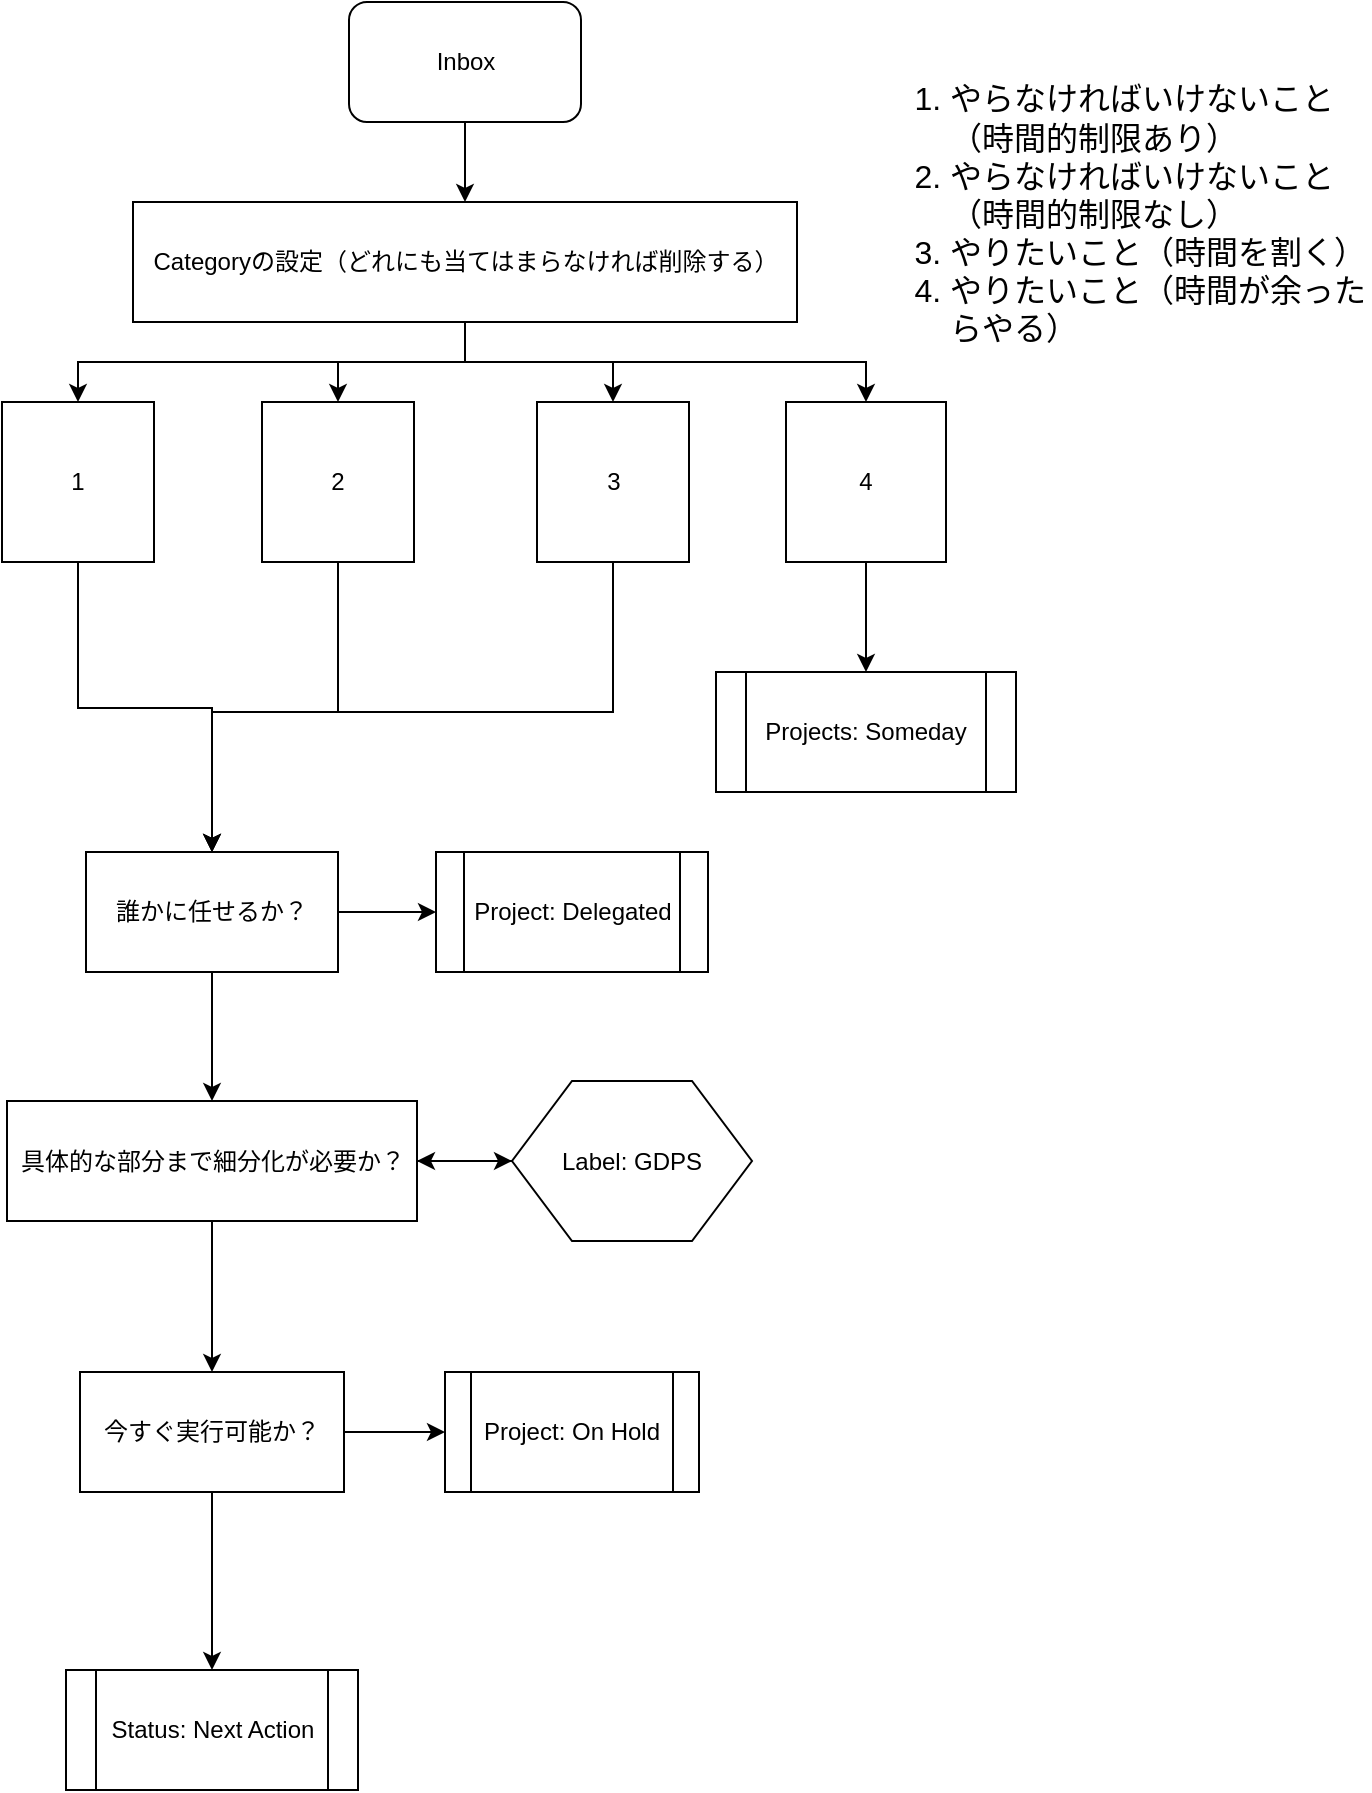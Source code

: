 <mxfile>
    <diagram id="de7e0142-ebd7-6527-81d8-eda288712875" name="ページ1">
        <mxGraphModel dx="1386" dy="779" grid="1" gridSize="10" guides="1" tooltips="1" connect="1" arrows="1" fold="1" page="1" pageScale="1" pageWidth="827" pageHeight="1169" math="0" shadow="0">
            <root>
                <mxCell id="0"/>
                <mxCell id="1" parent="0"/>
                <mxCell id="2f11c9b0a13c240d-14" style="edgeStyle=orthogonalEdgeStyle;rounded=0;html=1;jettySize=auto;orthogonalLoop=1;" parent="1" source="2f11c9b0a13c240d-3" target="2f11c9b0a13c240d-13" edge="1">
                    <mxGeometry relative="1" as="geometry"/>
                </mxCell>
                <mxCell id="2f11c9b0a13c240d-3" value="Inbox" style="rounded=1;whiteSpace=wrap;html=1;" parent="1" vertex="1">
                    <mxGeometry x="281.5" y="35" width="116" height="60" as="geometry"/>
                </mxCell>
                <mxCell id="31" style="edgeStyle=orthogonalEdgeStyle;rounded=0;html=1;jettySize=auto;orthogonalLoop=1;" parent="1" source="2f11c9b0a13c240d-4" target="10" edge="1">
                    <mxGeometry relative="1" as="geometry">
                        <Array as="points">
                            <mxPoint x="146" y="388"/>
                            <mxPoint x="213" y="388"/>
                        </Array>
                    </mxGeometry>
                </mxCell>
                <mxCell id="2f11c9b0a13c240d-4" value="1" style="whiteSpace=wrap;html=1;aspect=fixed;" parent="1" vertex="1">
                    <mxGeometry x="108" y="235" width="76" height="80" as="geometry"/>
                </mxCell>
                <mxCell id="32" style="edgeStyle=orthogonalEdgeStyle;rounded=0;html=1;jettySize=auto;orthogonalLoop=1;" parent="1" source="2f11c9b0a13c240d-5" target="10" edge="1">
                    <mxGeometry relative="1" as="geometry">
                        <Array as="points">
                            <mxPoint x="276" y="390"/>
                            <mxPoint x="213" y="390"/>
                        </Array>
                    </mxGeometry>
                </mxCell>
                <mxCell id="2f11c9b0a13c240d-5" value="2" style="whiteSpace=wrap;html=1;aspect=fixed;" parent="1" vertex="1">
                    <mxGeometry x="238" y="235" width="76" height="80" as="geometry"/>
                </mxCell>
                <mxCell id="33" style="edgeStyle=orthogonalEdgeStyle;rounded=0;html=1;entryX=0.5;entryY=0;jettySize=auto;orthogonalLoop=1;" parent="1" source="2f11c9b0a13c240d-7" target="10" edge="1">
                    <mxGeometry relative="1" as="geometry">
                        <Array as="points">
                            <mxPoint x="414" y="390"/>
                            <mxPoint x="213" y="390"/>
                        </Array>
                    </mxGeometry>
                </mxCell>
                <mxCell id="2f11c9b0a13c240d-7" value="3&lt;br&gt;" style="whiteSpace=wrap;html=1;aspect=fixed;" parent="1" vertex="1">
                    <mxGeometry x="375.5" y="235" width="76" height="80" as="geometry"/>
                </mxCell>
                <mxCell id="2f11c9b0a13c240d-16" style="edgeStyle=orthogonalEdgeStyle;rounded=0;html=1;jettySize=auto;orthogonalLoop=1;" parent="1" source="2f11c9b0a13c240d-13" target="2f11c9b0a13c240d-5" edge="1">
                    <mxGeometry relative="1" as="geometry"/>
                </mxCell>
                <mxCell id="2f11c9b0a13c240d-17" style="edgeStyle=orthogonalEdgeStyle;rounded=0;html=1;jettySize=auto;orthogonalLoop=1;" parent="1" source="2f11c9b0a13c240d-13" target="2f11c9b0a13c240d-7" edge="1">
                    <mxGeometry relative="1" as="geometry"/>
                </mxCell>
                <mxCell id="2f11c9b0a13c240d-18" style="edgeStyle=orthogonalEdgeStyle;rounded=0;html=1;entryX=0.5;entryY=0;jettySize=auto;orthogonalLoop=1;" parent="1" source="2f11c9b0a13c240d-13" target="2f11c9b0a13c240d-4" edge="1">
                    <mxGeometry relative="1" as="geometry"/>
                </mxCell>
                <mxCell id="23" style="edgeStyle=orthogonalEdgeStyle;rounded=0;html=1;entryX=0.5;entryY=0;jettySize=auto;orthogonalLoop=1;" parent="1" source="2f11c9b0a13c240d-13" target="22" edge="1">
                    <mxGeometry relative="1" as="geometry"/>
                </mxCell>
                <mxCell id="2f11c9b0a13c240d-13" value="Categoryの設定（どれにも当てはまらなければ削除する）" style="rounded=0;whiteSpace=wrap;html=1;" parent="1" vertex="1">
                    <mxGeometry x="173.5" y="135" width="332" height="60" as="geometry"/>
                </mxCell>
                <mxCell id="2f11c9b0a13c240d-20" value="Project: Delegated" style="shape=process;whiteSpace=wrap;html=1;backgroundOutline=1;" parent="1" vertex="1">
                    <mxGeometry x="325" y="460" width="136" height="60" as="geometry"/>
                </mxCell>
                <mxCell id="7e1dd77dc8d4df1c-9" style="edgeStyle=orthogonalEdgeStyle;rounded=0;html=1;jettySize=auto;orthogonalLoop=1;" parent="1" source="2f11c9b0a13c240d-33" target="2f11c9b0a13c240d-38" edge="1">
                    <mxGeometry relative="1" as="geometry"/>
                </mxCell>
                <mxCell id="42" style="edgeStyle=orthogonalEdgeStyle;rounded=0;html=1;entryX=0;entryY=0.5;jettySize=auto;orthogonalLoop=1;" parent="1" source="2f11c9b0a13c240d-33" target="40" edge="1">
                    <mxGeometry relative="1" as="geometry"/>
                </mxCell>
                <mxCell id="2f11c9b0a13c240d-33" value="今すぐ実行可能か？" style="rounded=0;whiteSpace=wrap;html=1;" parent="1" vertex="1">
                    <mxGeometry x="147" y="720" width="132" height="60" as="geometry"/>
                </mxCell>
                <mxCell id="2f11c9b0a13c240d-38" value="Status: Next Action" style="shape=process;whiteSpace=wrap;html=1;backgroundOutline=1;" parent="1" vertex="1">
                    <mxGeometry x="140" y="869" width="146" height="60" as="geometry"/>
                </mxCell>
                <mxCell id="7e1dd77dc8d4df1c-39" value="&lt;ol style=&quot;font-size: 16px&quot;&gt;&lt;li&gt;やらなければいけないこと（時間的制限あり）&lt;/li&gt;&lt;li&gt;やらなければいけないこと（時間的制限なし）&lt;/li&gt;&lt;li&gt;やりたいこと（時間を割く）&lt;/li&gt;&lt;li&gt;やりたいこと（時間が余ったらやる）&lt;/li&gt;&lt;/ol&gt;" style="text;strokeColor=none;fillColor=none;html=1;whiteSpace=wrap;verticalAlign=middle;overflow=hidden;" parent="1" vertex="1">
                    <mxGeometry x="540" y="51" width="252" height="179" as="geometry"/>
                </mxCell>
                <mxCell id="9" style="edgeStyle=orthogonalEdgeStyle;rounded=0;html=1;jettySize=auto;orthogonalLoop=1;" parent="1" edge="1">
                    <mxGeometry relative="1" as="geometry">
                        <mxPoint x="620" y="448" as="targetPoint"/>
                        <mxPoint x="620" y="448" as="sourcePoint"/>
                    </mxGeometry>
                </mxCell>
                <mxCell id="34" style="edgeStyle=orthogonalEdgeStyle;rounded=0;html=1;entryX=0;entryY=0.5;jettySize=auto;orthogonalLoop=1;" parent="1" source="10" target="2f11c9b0a13c240d-20" edge="1">
                    <mxGeometry relative="1" as="geometry"/>
                </mxCell>
                <mxCell id="35" style="edgeStyle=orthogonalEdgeStyle;rounded=0;html=1;jettySize=auto;orthogonalLoop=1;" parent="1" source="10" target="27" edge="1">
                    <mxGeometry relative="1" as="geometry"/>
                </mxCell>
                <mxCell id="10" value="誰かに任せるか？" style="rounded=0;whiteSpace=wrap;html=1;" parent="1" vertex="1">
                    <mxGeometry x="150" y="460" width="126" height="60" as="geometry"/>
                </mxCell>
                <mxCell id="48" style="edgeStyle=orthogonalEdgeStyle;rounded=0;html=1;entryX=0.5;entryY=0;jettySize=auto;orthogonalLoop=1;" parent="1" source="22" target="47" edge="1">
                    <mxGeometry relative="1" as="geometry"/>
                </mxCell>
                <mxCell id="22" value="4" style="whiteSpace=wrap;html=1;aspect=fixed;" parent="1" vertex="1">
                    <mxGeometry x="500" y="235" width="80" height="80" as="geometry"/>
                </mxCell>
                <mxCell id="37" style="edgeStyle=orthogonalEdgeStyle;rounded=0;html=1;entryX=0;entryY=0.5;jettySize=auto;orthogonalLoop=1;" parent="1" source="27" target="36" edge="1">
                    <mxGeometry relative="1" as="geometry"/>
                </mxCell>
                <mxCell id="39" style="edgeStyle=orthogonalEdgeStyle;rounded=0;html=1;jettySize=auto;orthogonalLoop=1;" parent="1" source="27" target="2f11c9b0a13c240d-33" edge="1">
                    <mxGeometry relative="1" as="geometry"/>
                </mxCell>
                <mxCell id="27" value="具体的な部分まで細分化が必要か？" style="rounded=0;whiteSpace=wrap;html=1;" parent="1" vertex="1">
                    <mxGeometry x="110.5" y="584.5" width="205" height="60" as="geometry"/>
                </mxCell>
                <mxCell id="38" style="edgeStyle=orthogonalEdgeStyle;rounded=0;html=1;entryX=1;entryY=0.5;jettySize=auto;orthogonalLoop=1;" parent="1" source="36" target="27" edge="1">
                    <mxGeometry relative="1" as="geometry"/>
                </mxCell>
                <mxCell id="36" value="Label: GDPS" style="shape=hexagon;perimeter=hexagonPerimeter2;whiteSpace=wrap;html=1;" parent="1" vertex="1">
                    <mxGeometry x="363" y="574.5" width="120" height="80" as="geometry"/>
                </mxCell>
                <mxCell id="40" value="Project: On Hold" style="shape=process;whiteSpace=wrap;html=1;backgroundOutline=1;" parent="1" vertex="1">
                    <mxGeometry x="329.5" y="720" width="127" height="60" as="geometry"/>
                </mxCell>
                <mxCell id="47" value="Projects: Someday" style="shape=process;whiteSpace=wrap;html=1;backgroundOutline=1;" parent="1" vertex="1">
                    <mxGeometry x="465" y="370" width="150" height="60" as="geometry"/>
                </mxCell>
            </root>
        </mxGraphModel>
    </diagram>
</mxfile>